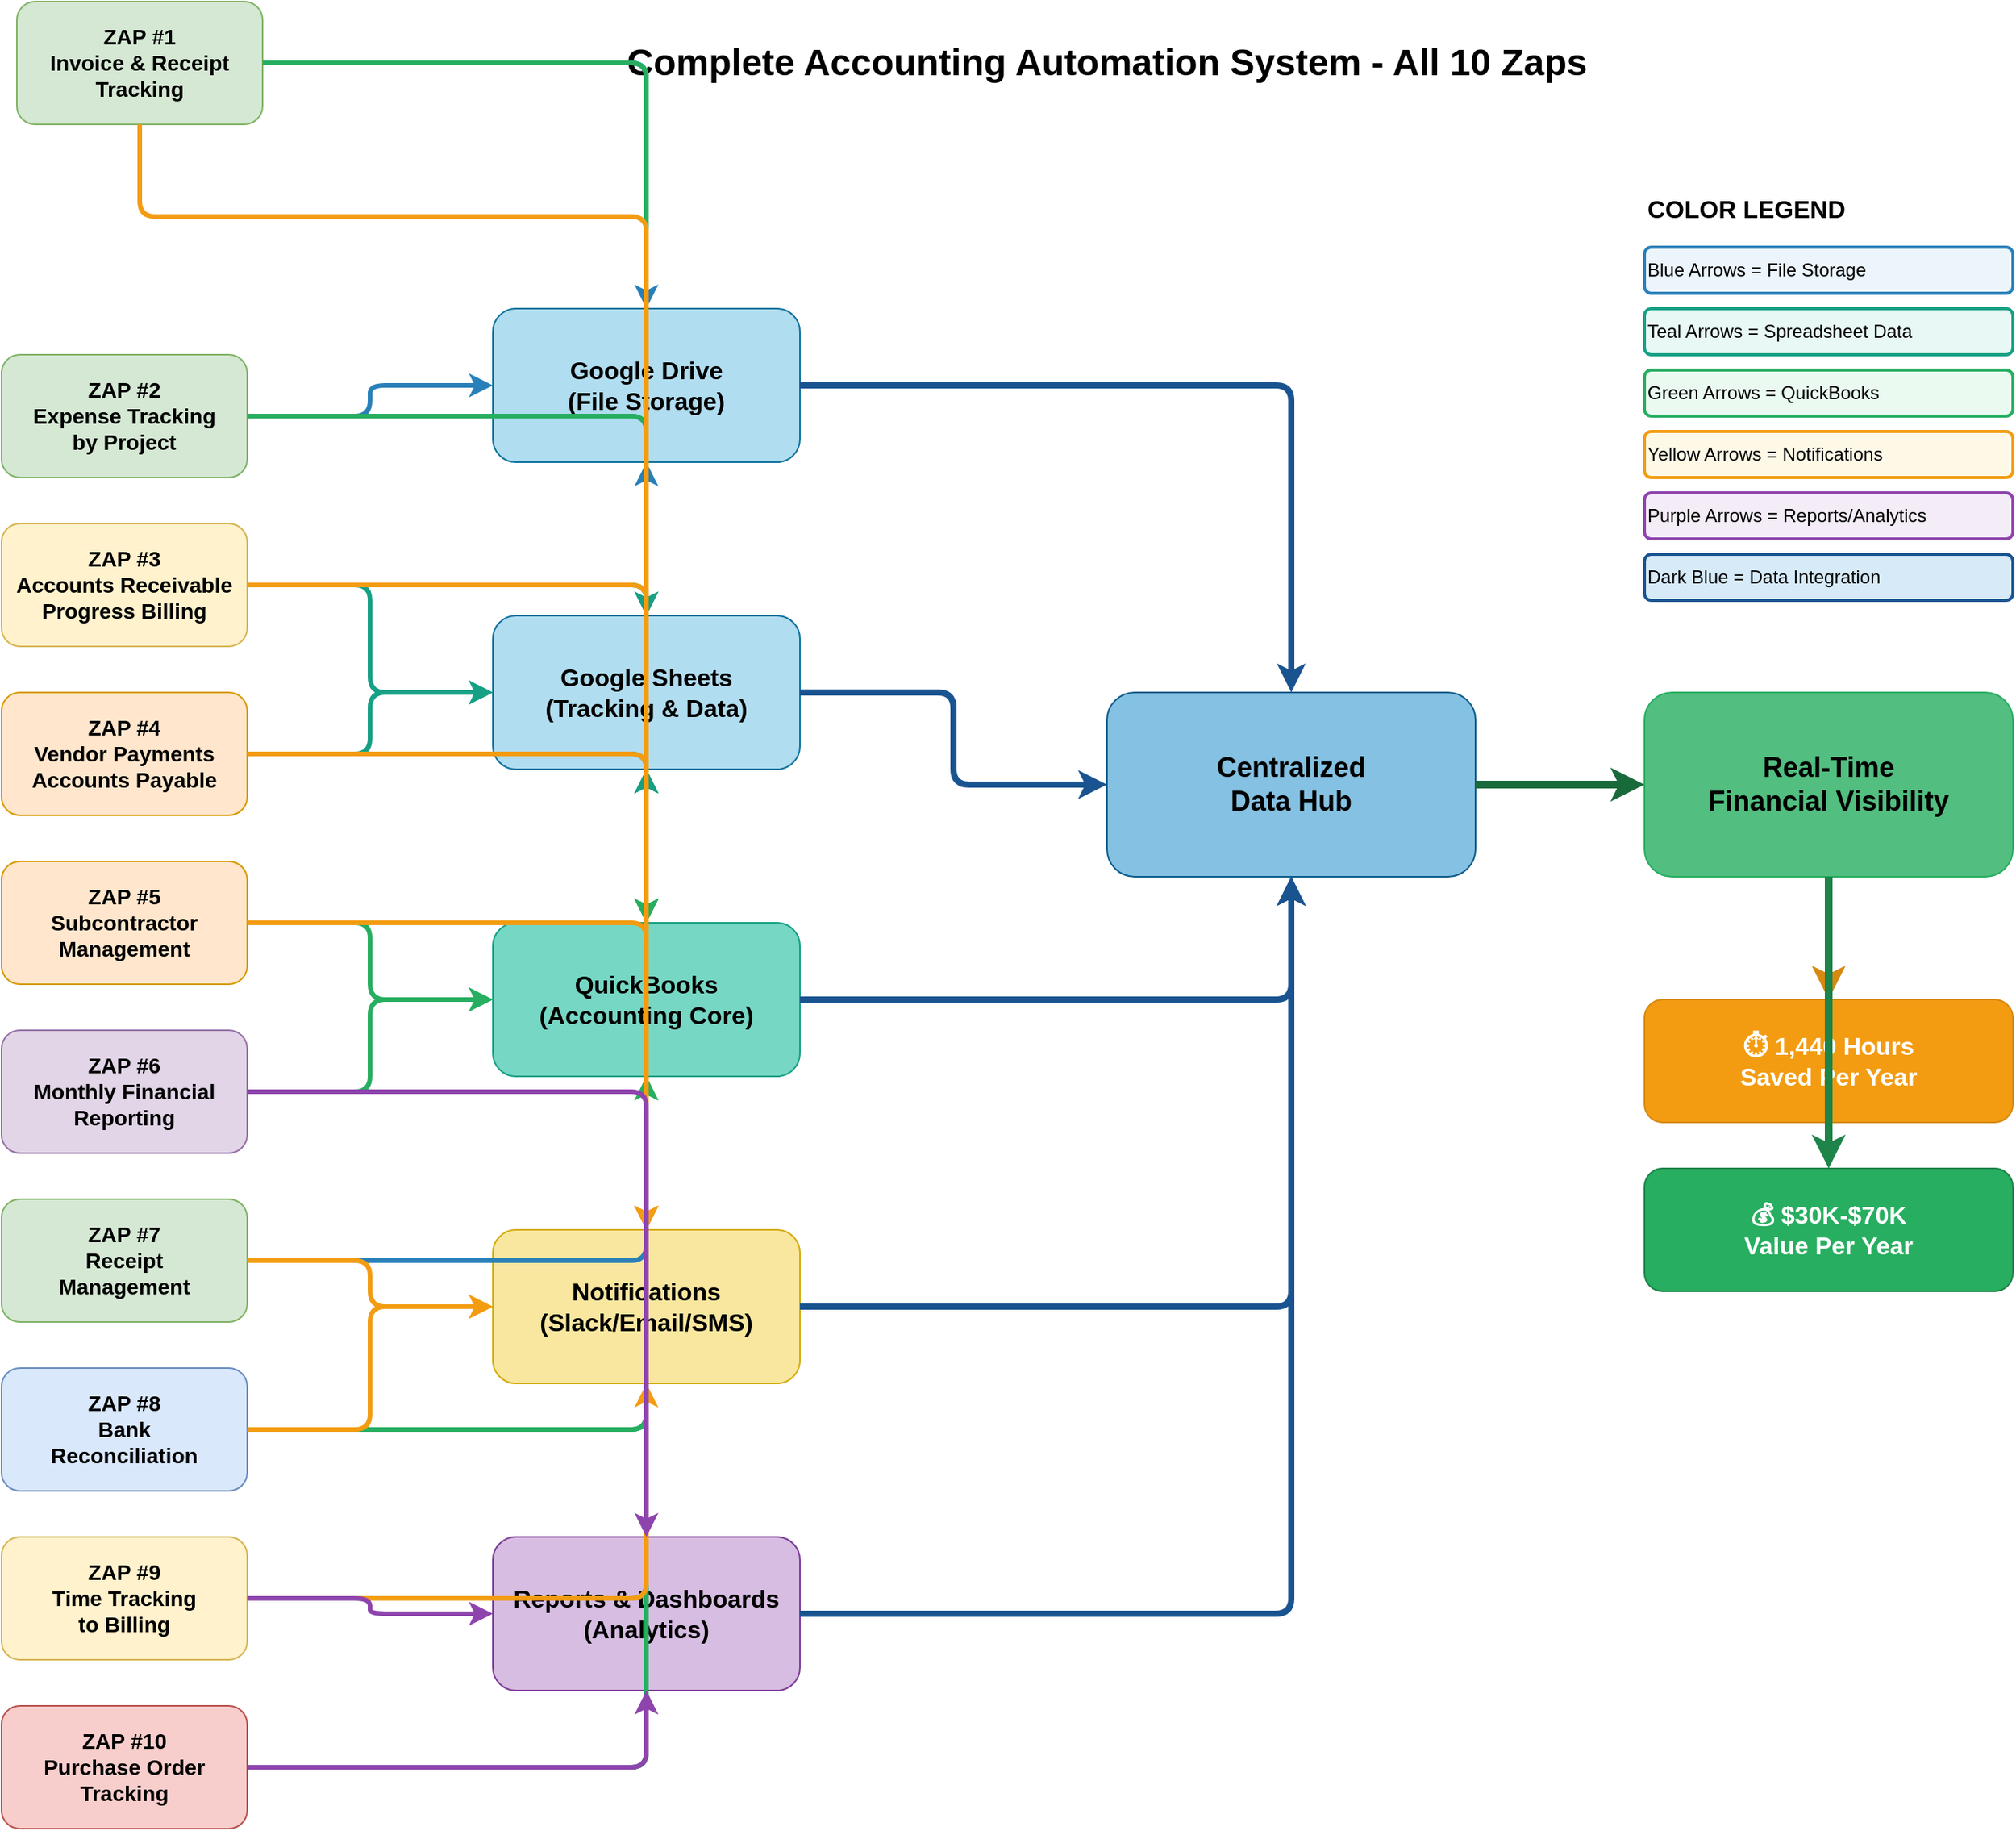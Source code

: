 <mxfile>
    <diagram name="All 10 Zaps Connected" id="system-overview">
        <mxGraphModel dx="644" dy="694" grid="1" gridSize="10" guides="1" tooltips="1" connect="1" arrows="1" fold="1" page="1" pageScale="1" pageWidth="1600" pageHeight="1200" math="0" shadow="0">
            <root>
                <mxCell id="0"/>
                <mxCell id="1" parent="0"/>
                <mxCell id="title" value="Complete Accounting Automation System - All 10 Zaps" style="text;html=1;strokeColor=none;fillColor=none;align=center;verticalAlign=middle;whiteSpace=wrap;rounded=0;fontSize=24;fontStyle=1" parent="1" vertex="1">
                    <mxGeometry x="400" y="20" width="800" height="40" as="geometry"/>
                </mxCell>
                <mxCell id="zap1" value="ZAP #1&#10;Invoice &amp; Receipt&#10;Tracking" style="rounded=1;whiteSpace=wrap;html=1;fillColor=#d5e8d4;strokeColor=#82b366;fontSize=14;fontStyle=1" parent="1" vertex="1">
                    <mxGeometry x="90" width="160" height="80" as="geometry"/>
                </mxCell>
                <mxCell id="zap2" value="ZAP #2&#10;Expense Tracking&#10;by Project" style="rounded=1;whiteSpace=wrap;html=1;fillColor=#d5e8d4;strokeColor=#82b366;fontSize=14;fontStyle=1" parent="1" vertex="1">
                    <mxGeometry x="80" y="230" width="160" height="80" as="geometry"/>
                </mxCell>
                <mxCell id="zap3" value="ZAP #3&#10;Accounts Receivable&#10;Progress Billing" style="rounded=1;whiteSpace=wrap;html=1;fillColor=#fff2cc;strokeColor=#d6b656;fontSize=14;fontStyle=1" parent="1" vertex="1">
                    <mxGeometry x="80" y="340" width="160" height="80" as="geometry"/>
                </mxCell>
                <mxCell id="zap4" value="ZAP #4&#10;Vendor Payments&#10;Accounts Payable" style="rounded=1;whiteSpace=wrap;html=1;fillColor=#ffe6cc;strokeColor=#d79b00;fontSize=14;fontStyle=1" parent="1" vertex="1">
                    <mxGeometry x="80" y="450" width="160" height="80" as="geometry"/>
                </mxCell>
                <mxCell id="zap5" value="ZAP #5&#10;Subcontractor&#10;Management" style="rounded=1;whiteSpace=wrap;html=1;fillColor=#ffe6cc;strokeColor=#d79b00;fontSize=14;fontStyle=1" parent="1" vertex="1">
                    <mxGeometry x="80" y="560" width="160" height="80" as="geometry"/>
                </mxCell>
                <mxCell id="zap6" value="ZAP #6&#10;Monthly Financial&#10;Reporting" style="rounded=1;whiteSpace=wrap;html=1;fillColor=#e1d5e7;strokeColor=#9673a6;fontSize=14;fontStyle=1" parent="1" vertex="1">
                    <mxGeometry x="80" y="670" width="160" height="80" as="geometry"/>
                </mxCell>
                <mxCell id="zap7" value="ZAP #7&#10;Receipt&#10;Management" style="rounded=1;whiteSpace=wrap;html=1;fillColor=#d5e8d4;strokeColor=#82b366;fontSize=14;fontStyle=1" parent="1" vertex="1">
                    <mxGeometry x="80" y="780" width="160" height="80" as="geometry"/>
                </mxCell>
                <mxCell id="zap8" value="ZAP #8&#10;Bank&#10;Reconciliation" style="rounded=1;whiteSpace=wrap;html=1;fillColor=#dae8fc;strokeColor=#6c8ebf;fontSize=14;fontStyle=1" parent="1" vertex="1">
                    <mxGeometry x="80" y="890" width="160" height="80" as="geometry"/>
                </mxCell>
                <mxCell id="zap9" value="ZAP #9&#10;Time Tracking&#10;to Billing" style="rounded=1;whiteSpace=wrap;html=1;fillColor=#fff2cc;strokeColor=#d6b656;fontSize=14;fontStyle=1" parent="1" vertex="1">
                    <mxGeometry x="80" y="1000" width="160" height="80" as="geometry"/>
                </mxCell>
                <mxCell id="zap10" value="ZAP #10&#10;Purchase Order&#10;Tracking" style="rounded=1;whiteSpace=wrap;html=1;fillColor=#f8cecc;strokeColor=#b85450;fontSize=14;fontStyle=1" parent="1" vertex="1">
                    <mxGeometry x="80" y="1110" width="160" height="80" as="geometry"/>
                </mxCell>
                <mxCell id="drive" value="Google Drive&#10;(File Storage)" style="rounded=1;whiteSpace=wrap;html=1;fillColor=#b1ddf0;strokeColor=#10739e;fontSize=16;fontStyle=1" parent="1" vertex="1">
                    <mxGeometry x="400" y="200" width="200" height="100" as="geometry"/>
                </mxCell>
                <mxCell id="sheets" value="Google Sheets&#10;(Tracking &amp; Data)" style="rounded=1;whiteSpace=wrap;html=1;fillColor=#b1ddf0;strokeColor=#10739e;fontSize=16;fontStyle=1" parent="1" vertex="1">
                    <mxGeometry x="400" y="400" width="200" height="100" as="geometry"/>
                </mxCell>
                <mxCell id="quickbooks" value="QuickBooks&#10;(Accounting Core)" style="rounded=1;whiteSpace=wrap;html=1;fillColor=#76d7c4;strokeColor=#16a085;fontSize=16;fontStyle=1" parent="1" vertex="1">
                    <mxGeometry x="400" y="600" width="200" height="100" as="geometry"/>
                </mxCell>
                <mxCell id="notifications" value="Notifications&#10;(Slack/Email/SMS)" style="rounded=1;whiteSpace=wrap;html=1;fillColor=#f9e79f;strokeColor=#d4ac0d;fontSize=16;fontStyle=1" parent="1" vertex="1">
                    <mxGeometry x="400" y="800" width="200" height="100" as="geometry"/>
                </mxCell>
                <mxCell id="reports" value="Reports &amp; Dashboards&#10;(Analytics)" style="rounded=1;whiteSpace=wrap;html=1;fillColor=#d7bde2;strokeColor=#7d3c98;fontSize=16;fontStyle=1" parent="1" vertex="1">
                    <mxGeometry x="400" y="1000" width="200" height="100" as="geometry"/>
                </mxCell>
                <mxCell id="centralized" value="Centralized&#10;Data Hub" style="rounded=1;whiteSpace=wrap;html=1;fillColor=#85c1e2;strokeColor=#0e5d8a;fontSize=18;fontStyle=1" parent="1" vertex="1">
                    <mxGeometry x="800" y="450" width="240" height="120" as="geometry"/>
                </mxCell>
                <mxCell id="visibility" value="Real-Time&#10;Financial Visibility" style="rounded=1;whiteSpace=wrap;html=1;fillColor=#52be80;strokeColor=#27ae60;fontSize=18;fontStyle=1" parent="1" vertex="1">
                    <mxGeometry x="1150" y="450" width="240" height="120" as="geometry"/>
                </mxCell>
                <mxCell id="impact1" value="⏱️ 1,440 Hours&#10;Saved Per Year" style="rounded=1;whiteSpace=wrap;html=1;fillColor=#f39c12;strokeColor=#d68910;fontSize=16;fontStyle=1;fontColor=#FFFFFF" parent="1" vertex="1">
                    <mxGeometry x="1150" y="650" width="240" height="80" as="geometry"/>
                </mxCell>
                <mxCell id="impact2" value="💰 $30K-$70K&#10;Value Per Year" style="rounded=1;whiteSpace=wrap;html=1;fillColor=#27ae60;strokeColor=#1e8449;fontSize=16;fontStyle=1;fontColor=#FFFFFF" parent="1" vertex="1">
                    <mxGeometry x="1150" y="760" width="240" height="80" as="geometry"/>
                </mxCell>
                <mxCell id="z1-drive" style="edgeStyle=orthogonalEdgeStyle;rounded=1;orthogonalLoop=1;jettySize=auto;html=1;strokeColor=#2980b9;strokeWidth=3;" parent="1" source="zap1" target="drive" edge="1">
                    <mxGeometry relative="1" as="geometry"/>
                </mxCell>
                <mxCell id="z2-drive" style="edgeStyle=orthogonalEdgeStyle;rounded=1;orthogonalLoop=1;jettySize=auto;html=1;strokeColor=#2980b9;strokeWidth=3;" parent="1" source="zap2" target="drive" edge="1">
                    <mxGeometry relative="1" as="geometry"/>
                </mxCell>
                <mxCell id="z7-drive" style="edgeStyle=orthogonalEdgeStyle;rounded=1;orthogonalLoop=1;jettySize=auto;html=1;strokeColor=#2980b9;strokeWidth=3;" parent="1" source="zap7" target="drive" edge="1">
                    <mxGeometry relative="1" as="geometry"/>
                </mxCell>
                <mxCell id="z1-sheets" style="edgeStyle=orthogonalEdgeStyle;rounded=1;orthogonalLoop=1;jettySize=auto;html=1;strokeColor=#16a085;strokeWidth=3;" parent="1" source="zap1" target="sheets" edge="1">
                    <mxGeometry relative="1" as="geometry"/>
                </mxCell>
                <mxCell id="z2-sheets" style="edgeStyle=orthogonalEdgeStyle;rounded=1;orthogonalLoop=1;jettySize=auto;html=1;strokeColor=#16a085;strokeWidth=3;" parent="1" source="zap2" target="sheets" edge="1">
                    <mxGeometry relative="1" as="geometry"/>
                </mxCell>
                <mxCell id="z3-sheets" style="edgeStyle=orthogonalEdgeStyle;rounded=1;orthogonalLoop=1;jettySize=auto;html=1;strokeColor=#16a085;strokeWidth=3;" parent="1" source="zap3" target="sheets" edge="1">
                    <mxGeometry relative="1" as="geometry"/>
                </mxCell>
                <mxCell id="z4-sheets" style="edgeStyle=orthogonalEdgeStyle;rounded=1;orthogonalLoop=1;jettySize=auto;html=1;strokeColor=#16a085;strokeWidth=3;" parent="1" source="zap4" target="sheets" edge="1">
                    <mxGeometry relative="1" as="geometry"/>
                </mxCell>
                <mxCell id="z8-sheets" style="edgeStyle=orthogonalEdgeStyle;rounded=1;orthogonalLoop=1;jettySize=auto;html=1;strokeColor=#16a085;strokeWidth=3;" parent="1" source="zap8" target="sheets" edge="1">
                    <mxGeometry relative="1" as="geometry"/>
                </mxCell>
                <mxCell id="z9-sheets" style="edgeStyle=orthogonalEdgeStyle;rounded=1;orthogonalLoop=1;jettySize=auto;html=1;strokeColor=#16a085;strokeWidth=3;" parent="1" source="zap9" target="sheets" edge="1">
                    <mxGeometry relative="1" as="geometry"/>
                </mxCell>
                <mxCell id="z10-sheets" style="edgeStyle=orthogonalEdgeStyle;rounded=1;orthogonalLoop=1;jettySize=auto;html=1;strokeColor=#16a085;strokeWidth=3;" parent="1" source="zap10" target="sheets" edge="1">
                    <mxGeometry relative="1" as="geometry"/>
                </mxCell>
                <mxCell id="z1-qb" style="edgeStyle=orthogonalEdgeStyle;rounded=1;orthogonalLoop=1;jettySize=auto;html=1;strokeColor=#27ae60;strokeWidth=3;" parent="1" source="zap1" target="quickbooks" edge="1">
                    <mxGeometry relative="1" as="geometry"/>
                </mxCell>
                <mxCell id="z2-qb" style="edgeStyle=orthogonalEdgeStyle;rounded=1;orthogonalLoop=1;jettySize=auto;html=1;strokeColor=#27ae60;strokeWidth=3;" parent="1" source="zap2" target="quickbooks" edge="1">
                    <mxGeometry relative="1" as="geometry"/>
                </mxCell>
                <mxCell id="z3-qb" style="edgeStyle=orthogonalEdgeStyle;rounded=1;orthogonalLoop=1;jettySize=auto;html=1;strokeColor=#27ae60;strokeWidth=3;" parent="1" source="zap3" target="quickbooks" edge="1">
                    <mxGeometry relative="1" as="geometry"/>
                </mxCell>
                <mxCell id="z4-qb" style="edgeStyle=orthogonalEdgeStyle;rounded=1;orthogonalLoop=1;jettySize=auto;html=1;strokeColor=#27ae60;strokeWidth=3;" parent="1" source="zap4" target="quickbooks" edge="1">
                    <mxGeometry relative="1" as="geometry"/>
                </mxCell>
                <mxCell id="z5-qb" style="edgeStyle=orthogonalEdgeStyle;rounded=1;orthogonalLoop=1;jettySize=auto;html=1;strokeColor=#27ae60;strokeWidth=3;" parent="1" source="zap5" target="quickbooks" edge="1">
                    <mxGeometry relative="1" as="geometry"/>
                </mxCell>
                <mxCell id="z6-qb" style="edgeStyle=orthogonalEdgeStyle;rounded=1;orthogonalLoop=1;jettySize=auto;html=1;strokeColor=#27ae60;strokeWidth=3;" parent="1" source="zap6" target="quickbooks" edge="1">
                    <mxGeometry relative="1" as="geometry"/>
                </mxCell>
                <mxCell id="z8-qb" style="edgeStyle=orthogonalEdgeStyle;rounded=1;orthogonalLoop=1;jettySize=auto;html=1;strokeColor=#27ae60;strokeWidth=3;" parent="1" source="zap8" target="quickbooks" edge="1">
                    <mxGeometry relative="1" as="geometry"/>
                </mxCell>
                <mxCell id="z10-qb" style="edgeStyle=orthogonalEdgeStyle;rounded=1;orthogonalLoop=1;jettySize=auto;html=1;strokeColor=#27ae60;strokeWidth=3;" parent="1" source="zap10" target="quickbooks" edge="1">
                    <mxGeometry relative="1" as="geometry"/>
                </mxCell>
                <mxCell id="z1-notif" style="edgeStyle=orthogonalEdgeStyle;rounded=1;orthogonalLoop=1;jettySize=auto;html=1;strokeColor=#f39c12;strokeWidth=3;" parent="1" source="zap1" target="notifications" edge="1">
                    <mxGeometry relative="1" as="geometry">
                        <Array as="points">
                            <mxPoint x="500" y="140"/>
                        </Array>
                    </mxGeometry>
                </mxCell>
                <mxCell id="z3-notif" style="edgeStyle=orthogonalEdgeStyle;rounded=1;orthogonalLoop=1;jettySize=auto;html=1;strokeColor=#f39c12;strokeWidth=3;" parent="1" source="zap3" target="notifications" edge="1">
                    <mxGeometry relative="1" as="geometry"/>
                </mxCell>
                <mxCell id="z4-notif" style="edgeStyle=orthogonalEdgeStyle;rounded=1;orthogonalLoop=1;jettySize=auto;html=1;strokeColor=#f39c12;strokeWidth=3;" parent="1" source="zap4" target="notifications" edge="1">
                    <mxGeometry relative="1" as="geometry"/>
                </mxCell>
                <mxCell id="z5-notif" style="edgeStyle=orthogonalEdgeStyle;rounded=1;orthogonalLoop=1;jettySize=auto;html=1;strokeColor=#f39c12;strokeWidth=3;" parent="1" source="zap5" target="notifications" edge="1">
                    <mxGeometry relative="1" as="geometry"/>
                </mxCell>
                <mxCell id="z7-notif" style="edgeStyle=orthogonalEdgeStyle;rounded=1;orthogonalLoop=1;jettySize=auto;html=1;strokeColor=#f39c12;strokeWidth=3;" parent="1" source="zap7" target="notifications" edge="1">
                    <mxGeometry relative="1" as="geometry"/>
                </mxCell>
                <mxCell id="z8-notif" style="edgeStyle=orthogonalEdgeStyle;rounded=1;orthogonalLoop=1;jettySize=auto;html=1;strokeColor=#f39c12;strokeWidth=3;" parent="1" source="zap8" target="notifications" edge="1">
                    <mxGeometry relative="1" as="geometry"/>
                </mxCell>
                <mxCell id="z9-notif" style="edgeStyle=orthogonalEdgeStyle;rounded=1;orthogonalLoop=1;jettySize=auto;html=1;strokeColor=#f39c12;strokeWidth=3;" parent="1" source="zap9" target="notifications" edge="1">
                    <mxGeometry relative="1" as="geometry"/>
                </mxCell>
                <mxCell id="z6-reports" style="edgeStyle=orthogonalEdgeStyle;rounded=1;orthogonalLoop=1;jettySize=auto;html=1;strokeColor=#8e44ad;strokeWidth=3;" parent="1" source="zap6" target="reports" edge="1">
                    <mxGeometry relative="1" as="geometry"/>
                </mxCell>
                <mxCell id="z9-reports" style="edgeStyle=orthogonalEdgeStyle;rounded=1;orthogonalLoop=1;jettySize=auto;html=1;strokeColor=#8e44ad;strokeWidth=3;" parent="1" source="zap9" target="reports" edge="1">
                    <mxGeometry relative="1" as="geometry"/>
                </mxCell>
                <mxCell id="z10-reports" style="edgeStyle=orthogonalEdgeStyle;rounded=1;orthogonalLoop=1;jettySize=auto;html=1;strokeColor=#8e44ad;strokeWidth=3;" parent="1" source="zap10" target="reports" edge="1">
                    <mxGeometry relative="1" as="geometry"/>
                </mxCell>
                <mxCell id="drive-central" style="edgeStyle=orthogonalEdgeStyle;rounded=1;orthogonalLoop=1;jettySize=auto;html=1;strokeColor=#1a5490;strokeWidth=4;" parent="1" source="drive" target="centralized" edge="1">
                    <mxGeometry relative="1" as="geometry"/>
                </mxCell>
                <mxCell id="sheets-central" style="edgeStyle=orthogonalEdgeStyle;rounded=1;orthogonalLoop=1;jettySize=auto;html=1;strokeColor=#1a5490;strokeWidth=4;" parent="1" source="sheets" target="centralized" edge="1">
                    <mxGeometry relative="1" as="geometry"/>
                </mxCell>
                <mxCell id="qb-central" style="edgeStyle=orthogonalEdgeStyle;rounded=1;orthogonalLoop=1;jettySize=auto;html=1;strokeColor=#1a5490;strokeWidth=4;" parent="1" source="quickbooks" target="centralized" edge="1">
                    <mxGeometry relative="1" as="geometry"/>
                </mxCell>
                <mxCell id="notif-central" style="edgeStyle=orthogonalEdgeStyle;rounded=1;orthogonalLoop=1;jettySize=auto;html=1;strokeColor=#1a5490;strokeWidth=4;" parent="1" source="notifications" target="centralized" edge="1">
                    <mxGeometry relative="1" as="geometry"/>
                </mxCell>
                <mxCell id="reports-central" style="edgeStyle=orthogonalEdgeStyle;rounded=1;orthogonalLoop=1;jettySize=auto;html=1;strokeColor=#1a5490;strokeWidth=4;" parent="1" source="reports" target="centralized" edge="1">
                    <mxGeometry relative="1" as="geometry"/>
                </mxCell>
                <mxCell id="central-visibility" style="edgeStyle=orthogonalEdgeStyle;rounded=1;orthogonalLoop=1;jettySize=auto;html=1;strokeColor=#186a3b;strokeWidth=5;" parent="1" source="centralized" target="visibility" edge="1">
                    <mxGeometry relative="1" as="geometry"/>
                </mxCell>
                <mxCell id="visibility-impact1" style="edgeStyle=orthogonalEdgeStyle;rounded=1;orthogonalLoop=1;jettySize=auto;html=1;strokeColor=#d68910;strokeWidth=5;" parent="1" source="visibility" target="impact1" edge="1">
                    <mxGeometry relative="1" as="geometry"/>
                </mxCell>
                <mxCell id="visibility-impact2" style="edgeStyle=orthogonalEdgeStyle;rounded=1;orthogonalLoop=1;jettySize=auto;html=1;strokeColor=#1e8449;strokeWidth=5;" parent="1" source="visibility" target="impact2" edge="1">
                    <mxGeometry relative="1" as="geometry"/>
                </mxCell>
                <mxCell id="legend-title" value="COLOR LEGEND" style="text;html=1;strokeColor=none;fillColor=none;align=left;verticalAlign=middle;whiteSpace=wrap;rounded=0;fontSize=16;fontStyle=1" parent="1" vertex="1">
                    <mxGeometry x="1150" y="120" width="240" height="30" as="geometry"/>
                </mxCell>
                <mxCell id="legend1" value="Blue Arrows = File Storage" style="text;html=1;strokeColor=#2980b9;fillColor=#ebf5fb;align=left;verticalAlign=middle;whiteSpace=wrap;rounded=1;fontSize=12;strokeWidth=2" parent="1" vertex="1">
                    <mxGeometry x="1150" y="160" width="240" height="30" as="geometry"/>
                </mxCell>
                <mxCell id="legend2" value="Teal Arrows = Spreadsheet Data" style="text;html=1;strokeColor=#16a085;fillColor=#e8f8f5;align=left;verticalAlign=middle;whiteSpace=wrap;rounded=1;fontSize=12;strokeWidth=2" parent="1" vertex="1">
                    <mxGeometry x="1150" y="200" width="240" height="30" as="geometry"/>
                </mxCell>
                <mxCell id="legend3" value="Green Arrows = QuickBooks" style="text;html=1;strokeColor=#27ae60;fillColor=#eafaf1;align=left;verticalAlign=middle;whiteSpace=wrap;rounded=1;fontSize=12;strokeWidth=2" parent="1" vertex="1">
                    <mxGeometry x="1150" y="240" width="240" height="30" as="geometry"/>
                </mxCell>
                <mxCell id="legend4" value="Yellow Arrows = Notifications" style="text;html=1;strokeColor=#f39c12;fillColor=#fef9e7;align=left;verticalAlign=middle;whiteSpace=wrap;rounded=1;fontSize=12;strokeWidth=2" parent="1" vertex="1">
                    <mxGeometry x="1150" y="280" width="240" height="30" as="geometry"/>
                </mxCell>
                <mxCell id="legend5" value="Purple Arrows = Reports/Analytics" style="text;html=1;strokeColor=#8e44ad;fillColor=#f4ecf7;align=left;verticalAlign=middle;whiteSpace=wrap;rounded=1;fontSize=12;strokeWidth=2" parent="1" vertex="1">
                    <mxGeometry x="1150" y="320" width="240" height="30" as="geometry"/>
                </mxCell>
                <mxCell id="legend6" value="Dark Blue = Data Integration" style="text;html=1;strokeColor=#1a5490;fillColor=#d6eaf8;align=left;verticalAlign=middle;whiteSpace=wrap;rounded=1;fontSize=12;strokeWidth=2" parent="1" vertex="1">
                    <mxGeometry x="1150" y="360" width="240" height="30" as="geometry"/>
                </mxCell>
            </root>
        </mxGraphModel>
    </diagram>
</mxfile>